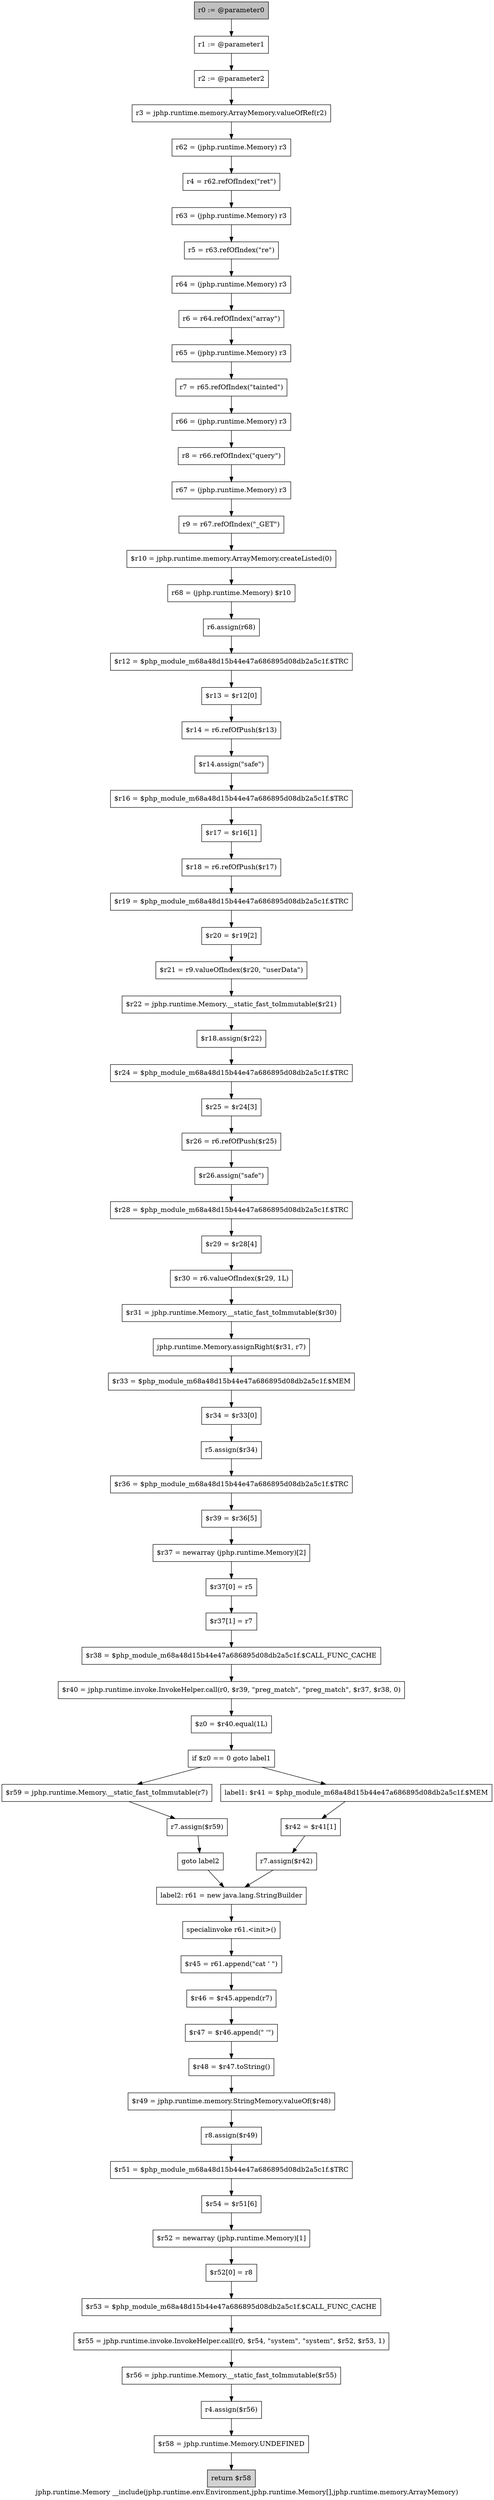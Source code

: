 digraph "jphp.runtime.Memory __include(jphp.runtime.env.Environment,jphp.runtime.Memory[],jphp.runtime.memory.ArrayMemory)" {
    label="jphp.runtime.Memory __include(jphp.runtime.env.Environment,jphp.runtime.Memory[],jphp.runtime.memory.ArrayMemory)";
    node [shape=box];
    "0" [style=filled,fillcolor=gray,label="r0 := @parameter0",];
    "1" [label="r1 := @parameter1",];
    "0"->"1";
    "2" [label="r2 := @parameter2",];
    "1"->"2";
    "3" [label="r3 = jphp.runtime.memory.ArrayMemory.valueOfRef(r2)",];
    "2"->"3";
    "4" [label="r62 = (jphp.runtime.Memory) r3",];
    "3"->"4";
    "5" [label="r4 = r62.refOfIndex(\"ret\")",];
    "4"->"5";
    "6" [label="r63 = (jphp.runtime.Memory) r3",];
    "5"->"6";
    "7" [label="r5 = r63.refOfIndex(\"re\")",];
    "6"->"7";
    "8" [label="r64 = (jphp.runtime.Memory) r3",];
    "7"->"8";
    "9" [label="r6 = r64.refOfIndex(\"array\")",];
    "8"->"9";
    "10" [label="r65 = (jphp.runtime.Memory) r3",];
    "9"->"10";
    "11" [label="r7 = r65.refOfIndex(\"tainted\")",];
    "10"->"11";
    "12" [label="r66 = (jphp.runtime.Memory) r3",];
    "11"->"12";
    "13" [label="r8 = r66.refOfIndex(\"query\")",];
    "12"->"13";
    "14" [label="r67 = (jphp.runtime.Memory) r3",];
    "13"->"14";
    "15" [label="r9 = r67.refOfIndex(\"_GET\")",];
    "14"->"15";
    "16" [label="$r10 = jphp.runtime.memory.ArrayMemory.createListed(0)",];
    "15"->"16";
    "17" [label="r68 = (jphp.runtime.Memory) $r10",];
    "16"->"17";
    "18" [label="r6.assign(r68)",];
    "17"->"18";
    "19" [label="$r12 = $php_module_m68a48d15b44e47a686895d08db2a5c1f.$TRC",];
    "18"->"19";
    "20" [label="$r13 = $r12[0]",];
    "19"->"20";
    "21" [label="$r14 = r6.refOfPush($r13)",];
    "20"->"21";
    "22" [label="$r14.assign(\"safe\")",];
    "21"->"22";
    "23" [label="$r16 = $php_module_m68a48d15b44e47a686895d08db2a5c1f.$TRC",];
    "22"->"23";
    "24" [label="$r17 = $r16[1]",];
    "23"->"24";
    "25" [label="$r18 = r6.refOfPush($r17)",];
    "24"->"25";
    "26" [label="$r19 = $php_module_m68a48d15b44e47a686895d08db2a5c1f.$TRC",];
    "25"->"26";
    "27" [label="$r20 = $r19[2]",];
    "26"->"27";
    "28" [label="$r21 = r9.valueOfIndex($r20, \"userData\")",];
    "27"->"28";
    "29" [label="$r22 = jphp.runtime.Memory.__static_fast_toImmutable($r21)",];
    "28"->"29";
    "30" [label="$r18.assign($r22)",];
    "29"->"30";
    "31" [label="$r24 = $php_module_m68a48d15b44e47a686895d08db2a5c1f.$TRC",];
    "30"->"31";
    "32" [label="$r25 = $r24[3]",];
    "31"->"32";
    "33" [label="$r26 = r6.refOfPush($r25)",];
    "32"->"33";
    "34" [label="$r26.assign(\"safe\")",];
    "33"->"34";
    "35" [label="$r28 = $php_module_m68a48d15b44e47a686895d08db2a5c1f.$TRC",];
    "34"->"35";
    "36" [label="$r29 = $r28[4]",];
    "35"->"36";
    "37" [label="$r30 = r6.valueOfIndex($r29, 1L)",];
    "36"->"37";
    "38" [label="$r31 = jphp.runtime.Memory.__static_fast_toImmutable($r30)",];
    "37"->"38";
    "39" [label="jphp.runtime.Memory.assignRight($r31, r7)",];
    "38"->"39";
    "40" [label="$r33 = $php_module_m68a48d15b44e47a686895d08db2a5c1f.$MEM",];
    "39"->"40";
    "41" [label="$r34 = $r33[0]",];
    "40"->"41";
    "42" [label="r5.assign($r34)",];
    "41"->"42";
    "43" [label="$r36 = $php_module_m68a48d15b44e47a686895d08db2a5c1f.$TRC",];
    "42"->"43";
    "44" [label="$r39 = $r36[5]",];
    "43"->"44";
    "45" [label="$r37 = newarray (jphp.runtime.Memory)[2]",];
    "44"->"45";
    "46" [label="$r37[0] = r5",];
    "45"->"46";
    "47" [label="$r37[1] = r7",];
    "46"->"47";
    "48" [label="$r38 = $php_module_m68a48d15b44e47a686895d08db2a5c1f.$CALL_FUNC_CACHE",];
    "47"->"48";
    "49" [label="$r40 = jphp.runtime.invoke.InvokeHelper.call(r0, $r39, \"preg_match\", \"preg_match\", $r37, $r38, 0)",];
    "48"->"49";
    "50" [label="$z0 = $r40.equal(1L)",];
    "49"->"50";
    "51" [label="if $z0 == 0 goto label1",];
    "50"->"51";
    "52" [label="$r59 = jphp.runtime.Memory.__static_fast_toImmutable(r7)",];
    "51"->"52";
    "55" [label="label1: $r41 = $php_module_m68a48d15b44e47a686895d08db2a5c1f.$MEM",];
    "51"->"55";
    "53" [label="r7.assign($r59)",];
    "52"->"53";
    "54" [label="goto label2",];
    "53"->"54";
    "58" [label="label2: r61 = new java.lang.StringBuilder",];
    "54"->"58";
    "56" [label="$r42 = $r41[1]",];
    "55"->"56";
    "57" [label="r7.assign($r42)",];
    "56"->"57";
    "57"->"58";
    "59" [label="specialinvoke r61.<init>()",];
    "58"->"59";
    "60" [label="$r45 = r61.append(\"cat \' \")",];
    "59"->"60";
    "61" [label="$r46 = $r45.append(r7)",];
    "60"->"61";
    "62" [label="$r47 = $r46.append(\" \'\")",];
    "61"->"62";
    "63" [label="$r48 = $r47.toString()",];
    "62"->"63";
    "64" [label="$r49 = jphp.runtime.memory.StringMemory.valueOf($r48)",];
    "63"->"64";
    "65" [label="r8.assign($r49)",];
    "64"->"65";
    "66" [label="$r51 = $php_module_m68a48d15b44e47a686895d08db2a5c1f.$TRC",];
    "65"->"66";
    "67" [label="$r54 = $r51[6]",];
    "66"->"67";
    "68" [label="$r52 = newarray (jphp.runtime.Memory)[1]",];
    "67"->"68";
    "69" [label="$r52[0] = r8",];
    "68"->"69";
    "70" [label="$r53 = $php_module_m68a48d15b44e47a686895d08db2a5c1f.$CALL_FUNC_CACHE",];
    "69"->"70";
    "71" [label="$r55 = jphp.runtime.invoke.InvokeHelper.call(r0, $r54, \"system\", \"system\", $r52, $r53, 1)",];
    "70"->"71";
    "72" [label="$r56 = jphp.runtime.Memory.__static_fast_toImmutable($r55)",];
    "71"->"72";
    "73" [label="r4.assign($r56)",];
    "72"->"73";
    "74" [label="$r58 = jphp.runtime.Memory.UNDEFINED",];
    "73"->"74";
    "75" [style=filled,fillcolor=lightgray,label="return $r58",];
    "74"->"75";
}
